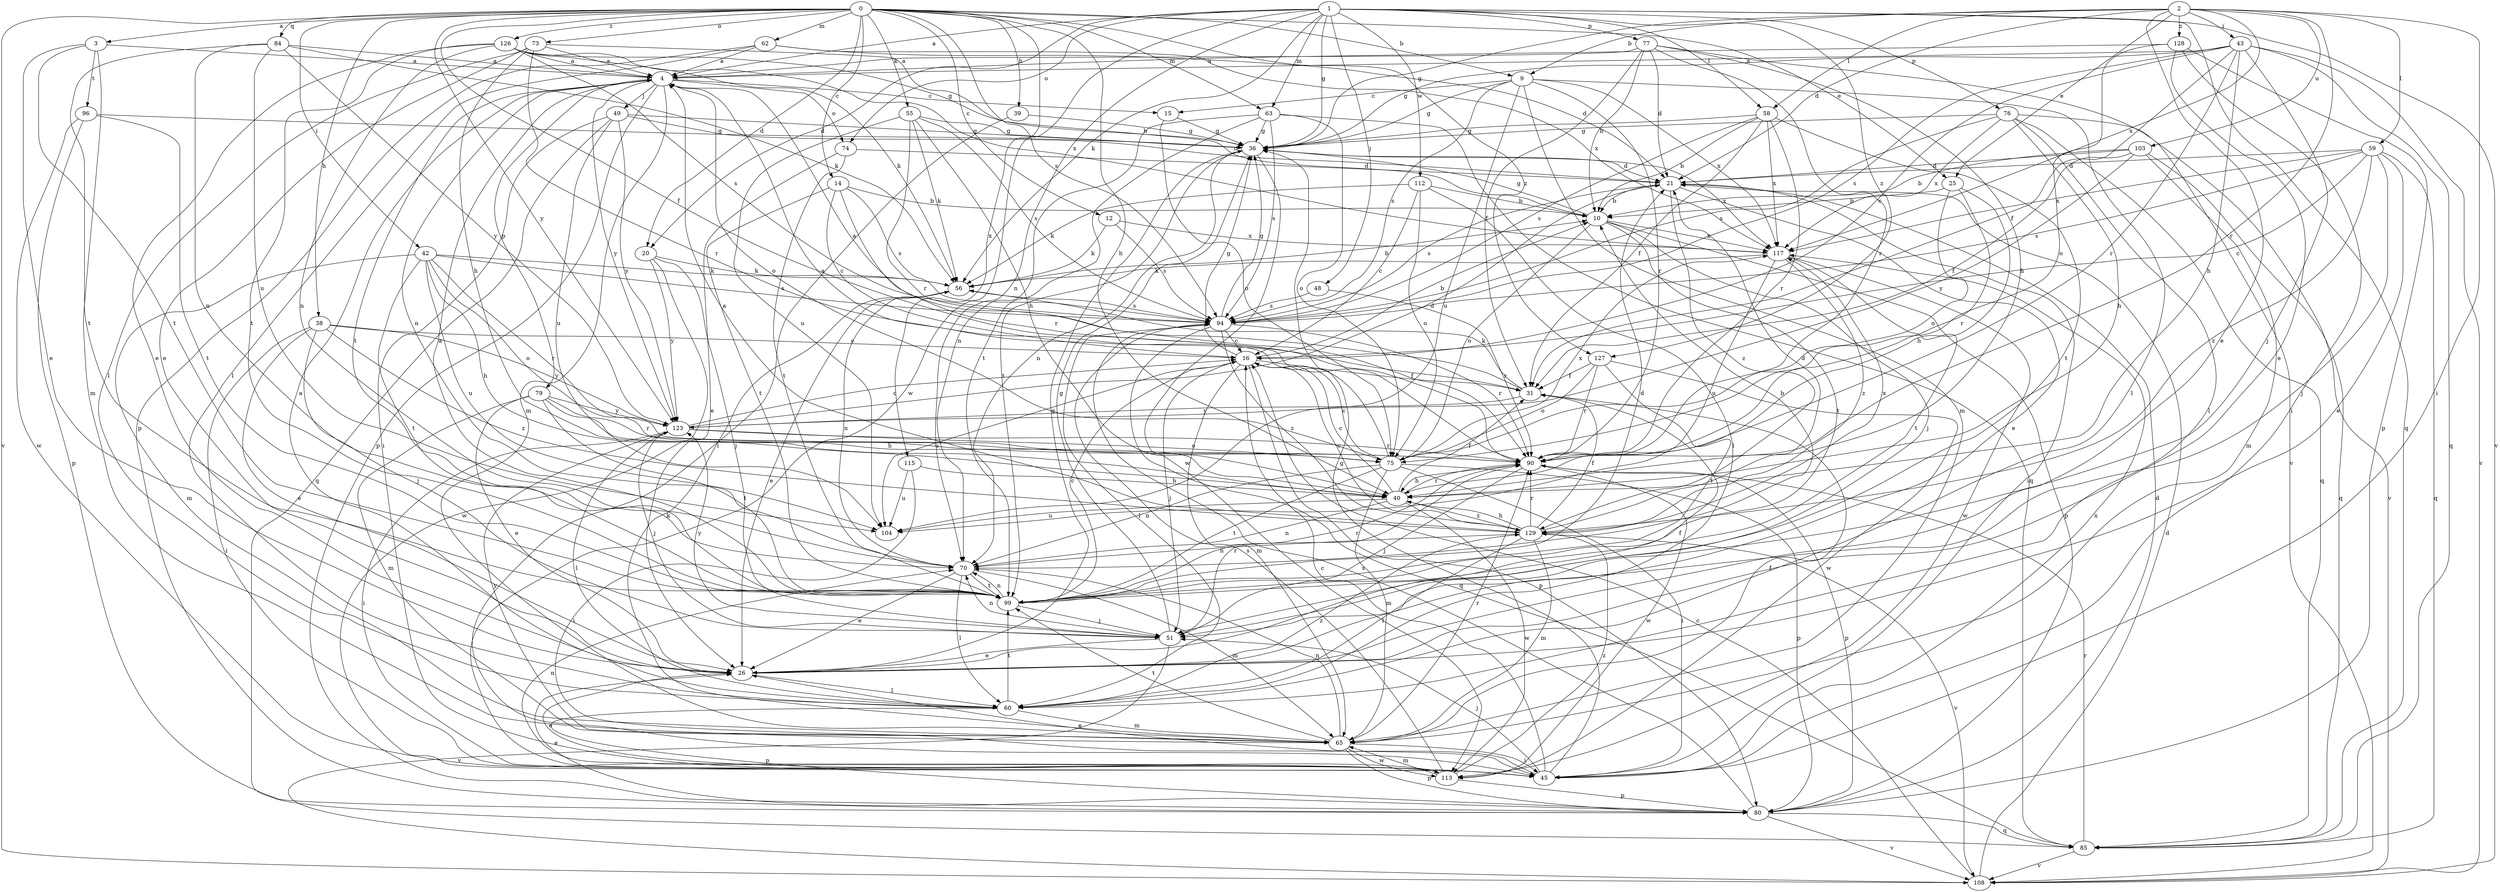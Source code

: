 strict digraph  {
0;
1;
2;
3;
4;
9;
10;
12;
14;
15;
16;
20;
21;
25;
26;
31;
36;
38;
39;
40;
42;
43;
45;
48;
49;
51;
55;
56;
58;
59;
60;
62;
63;
65;
70;
73;
74;
75;
76;
77;
79;
80;
84;
85;
90;
94;
96;
99;
103;
104;
108;
112;
113;
115;
117;
123;
126;
127;
128;
129;
0 -> 3  [label=a];
0 -> 9  [label=b];
0 -> 12  [label=c];
0 -> 14  [label=c];
0 -> 20  [label=d];
0 -> 25  [label=e];
0 -> 31  [label=f];
0 -> 38  [label=h];
0 -> 39  [label=h];
0 -> 40  [label=h];
0 -> 42  [label=i];
0 -> 55  [label=k];
0 -> 62  [label=m];
0 -> 63  [label=m];
0 -> 73  [label=o];
0 -> 84  [label=q];
0 -> 94  [label=s];
0 -> 108  [label=v];
0 -> 115  [label=x];
0 -> 123  [label=y];
0 -> 126  [label=z];
0 -> 127  [label=z];
1 -> 4  [label=a];
1 -> 20  [label=d];
1 -> 36  [label=g];
1 -> 48  [label=j];
1 -> 56  [label=k];
1 -> 58  [label=l];
1 -> 63  [label=m];
1 -> 70  [label=n];
1 -> 74  [label=o];
1 -> 76  [label=p];
1 -> 77  [label=p];
1 -> 85  [label=q];
1 -> 108  [label=v];
1 -> 112  [label=w];
1 -> 113  [label=w];
1 -> 127  [label=z];
2 -> 9  [label=b];
2 -> 21  [label=d];
2 -> 25  [label=e];
2 -> 26  [label=e];
2 -> 36  [label=g];
2 -> 43  [label=i];
2 -> 45  [label=i];
2 -> 58  [label=l];
2 -> 59  [label=l];
2 -> 90  [label=r];
2 -> 103  [label=u];
2 -> 117  [label=x];
2 -> 128  [label=z];
3 -> 4  [label=a];
3 -> 26  [label=e];
3 -> 65  [label=m];
3 -> 96  [label=t];
3 -> 99  [label=t];
4 -> 15  [label=c];
4 -> 49  [label=j];
4 -> 65  [label=m];
4 -> 70  [label=n];
4 -> 74  [label=o];
4 -> 75  [label=o];
4 -> 79  [label=p];
4 -> 80  [label=p];
4 -> 99  [label=t];
4 -> 123  [label=y];
9 -> 15  [label=c];
9 -> 36  [label=g];
9 -> 60  [label=l];
9 -> 65  [label=m];
9 -> 90  [label=r];
9 -> 94  [label=s];
9 -> 104  [label=u];
9 -> 117  [label=x];
10 -> 36  [label=g];
10 -> 51  [label=j];
10 -> 75  [label=o];
10 -> 80  [label=p];
10 -> 99  [label=t];
10 -> 117  [label=x];
12 -> 56  [label=k];
12 -> 94  [label=s];
12 -> 117  [label=x];
14 -> 10  [label=b];
14 -> 16  [label=c];
14 -> 90  [label=r];
14 -> 94  [label=s];
14 -> 99  [label=t];
15 -> 36  [label=g];
15 -> 75  [label=o];
16 -> 10  [label=b];
16 -> 31  [label=f];
16 -> 36  [label=g];
16 -> 51  [label=j];
16 -> 65  [label=m];
16 -> 80  [label=p];
16 -> 104  [label=u];
20 -> 51  [label=j];
20 -> 56  [label=k];
20 -> 113  [label=w];
20 -> 123  [label=y];
21 -> 10  [label=b];
21 -> 26  [label=e];
21 -> 45  [label=i];
21 -> 94  [label=s];
21 -> 129  [label=z];
25 -> 10  [label=b];
25 -> 40  [label=h];
25 -> 75  [label=o];
25 -> 90  [label=r];
26 -> 31  [label=f];
26 -> 36  [label=g];
26 -> 60  [label=l];
31 -> 4  [label=a];
31 -> 56  [label=k];
31 -> 123  [label=y];
36 -> 21  [label=d];
36 -> 70  [label=n];
36 -> 99  [label=t];
36 -> 113  [label=w];
36 -> 117  [label=x];
38 -> 16  [label=c];
38 -> 26  [label=e];
38 -> 45  [label=i];
38 -> 51  [label=j];
38 -> 123  [label=y];
38 -> 129  [label=z];
39 -> 36  [label=g];
39 -> 45  [label=i];
40 -> 16  [label=c];
40 -> 31  [label=f];
40 -> 70  [label=n];
40 -> 90  [label=r];
40 -> 104  [label=u];
40 -> 113  [label=w];
40 -> 129  [label=z];
42 -> 40  [label=h];
42 -> 56  [label=k];
42 -> 65  [label=m];
42 -> 75  [label=o];
42 -> 90  [label=r];
42 -> 94  [label=s];
42 -> 99  [label=t];
42 -> 104  [label=u];
43 -> 4  [label=a];
43 -> 16  [label=c];
43 -> 31  [label=f];
43 -> 36  [label=g];
43 -> 40  [label=h];
43 -> 51  [label=j];
43 -> 85  [label=q];
43 -> 90  [label=r];
43 -> 94  [label=s];
43 -> 108  [label=v];
45 -> 16  [label=c];
45 -> 26  [label=e];
45 -> 36  [label=g];
45 -> 51  [label=j];
45 -> 117  [label=x];
48 -> 90  [label=r];
48 -> 94  [label=s];
49 -> 21  [label=d];
49 -> 36  [label=g];
49 -> 45  [label=i];
49 -> 85  [label=q];
49 -> 104  [label=u];
49 -> 123  [label=y];
51 -> 26  [label=e];
51 -> 36  [label=g];
51 -> 70  [label=n];
51 -> 90  [label=r];
51 -> 108  [label=v];
51 -> 123  [label=y];
55 -> 36  [label=g];
55 -> 40  [label=h];
55 -> 56  [label=k];
55 -> 90  [label=r];
55 -> 94  [label=s];
55 -> 104  [label=u];
56 -> 10  [label=b];
56 -> 26  [label=e];
56 -> 70  [label=n];
56 -> 94  [label=s];
58 -> 10  [label=b];
58 -> 31  [label=f];
58 -> 36  [label=g];
58 -> 90  [label=r];
58 -> 94  [label=s];
58 -> 99  [label=t];
58 -> 117  [label=x];
59 -> 16  [label=c];
59 -> 21  [label=d];
59 -> 26  [label=e];
59 -> 51  [label=j];
59 -> 85  [label=q];
59 -> 94  [label=s];
59 -> 117  [label=x];
59 -> 129  [label=z];
60 -> 4  [label=a];
60 -> 65  [label=m];
60 -> 80  [label=p];
60 -> 99  [label=t];
60 -> 129  [label=z];
62 -> 4  [label=a];
62 -> 21  [label=d];
62 -> 60  [label=l];
62 -> 80  [label=p];
62 -> 117  [label=x];
63 -> 36  [label=g];
63 -> 70  [label=n];
63 -> 75  [label=o];
63 -> 85  [label=q];
63 -> 94  [label=s];
63 -> 99  [label=t];
65 -> 31  [label=f];
65 -> 45  [label=i];
65 -> 56  [label=k];
65 -> 70  [label=n];
65 -> 80  [label=p];
65 -> 90  [label=r];
65 -> 99  [label=t];
65 -> 113  [label=w];
65 -> 123  [label=y];
70 -> 10  [label=b];
70 -> 26  [label=e];
70 -> 60  [label=l];
70 -> 65  [label=m];
70 -> 99  [label=t];
73 -> 4  [label=a];
73 -> 10  [label=b];
73 -> 26  [label=e];
73 -> 40  [label=h];
73 -> 60  [label=l];
73 -> 90  [label=r];
74 -> 21  [label=d];
74 -> 26  [label=e];
74 -> 99  [label=t];
75 -> 4  [label=a];
75 -> 16  [label=c];
75 -> 45  [label=i];
75 -> 65  [label=m];
75 -> 70  [label=n];
75 -> 80  [label=p];
75 -> 99  [label=t];
75 -> 117  [label=x];
76 -> 36  [label=g];
76 -> 40  [label=h];
76 -> 60  [label=l];
76 -> 85  [label=q];
76 -> 94  [label=s];
76 -> 108  [label=v];
76 -> 117  [label=x];
77 -> 4  [label=a];
77 -> 10  [label=b];
77 -> 21  [label=d];
77 -> 31  [label=f];
77 -> 40  [label=h];
77 -> 90  [label=r];
77 -> 108  [label=v];
79 -> 26  [label=e];
79 -> 40  [label=h];
79 -> 65  [label=m];
79 -> 90  [label=r];
79 -> 99  [label=t];
79 -> 123  [label=y];
80 -> 21  [label=d];
80 -> 26  [label=e];
80 -> 85  [label=q];
80 -> 94  [label=s];
80 -> 108  [label=v];
84 -> 4  [label=a];
84 -> 56  [label=k];
84 -> 70  [label=n];
84 -> 99  [label=t];
84 -> 104  [label=u];
84 -> 123  [label=y];
85 -> 90  [label=r];
85 -> 108  [label=v];
90 -> 40  [label=h];
90 -> 51  [label=j];
90 -> 80  [label=p];
90 -> 113  [label=w];
94 -> 16  [label=c];
94 -> 36  [label=g];
94 -> 60  [label=l];
94 -> 85  [label=q];
94 -> 90  [label=r];
94 -> 129  [label=z];
96 -> 36  [label=g];
96 -> 80  [label=p];
96 -> 99  [label=t];
96 -> 113  [label=w];
99 -> 4  [label=a];
99 -> 16  [label=c];
99 -> 21  [label=d];
99 -> 51  [label=j];
99 -> 70  [label=n];
99 -> 90  [label=r];
103 -> 10  [label=b];
103 -> 21  [label=d];
103 -> 31  [label=f];
103 -> 65  [label=m];
103 -> 85  [label=q];
103 -> 123  [label=y];
108 -> 16  [label=c];
108 -> 21  [label=d];
112 -> 10  [label=b];
112 -> 16  [label=c];
112 -> 56  [label=k];
112 -> 60  [label=l];
112 -> 75  [label=o];
113 -> 26  [label=e];
113 -> 65  [label=m];
113 -> 70  [label=n];
113 -> 80  [label=p];
113 -> 94  [label=s];
113 -> 129  [label=z];
115 -> 40  [label=h];
115 -> 45  [label=i];
115 -> 104  [label=u];
117 -> 56  [label=k];
117 -> 99  [label=t];
117 -> 104  [label=u];
117 -> 113  [label=w];
117 -> 129  [label=z];
123 -> 16  [label=c];
123 -> 21  [label=d];
123 -> 45  [label=i];
123 -> 51  [label=j];
123 -> 60  [label=l];
123 -> 75  [label=o];
123 -> 90  [label=r];
126 -> 4  [label=a];
126 -> 26  [label=e];
126 -> 36  [label=g];
126 -> 56  [label=k];
126 -> 70  [label=n];
126 -> 94  [label=s];
126 -> 99  [label=t];
126 -> 117  [label=x];
127 -> 31  [label=f];
127 -> 75  [label=o];
127 -> 90  [label=r];
127 -> 99  [label=t];
127 -> 113  [label=w];
128 -> 4  [label=a];
128 -> 26  [label=e];
128 -> 45  [label=i];
128 -> 75  [label=o];
128 -> 80  [label=p];
129 -> 4  [label=a];
129 -> 16  [label=c];
129 -> 21  [label=d];
129 -> 31  [label=f];
129 -> 40  [label=h];
129 -> 60  [label=l];
129 -> 65  [label=m];
129 -> 70  [label=n];
129 -> 90  [label=r];
129 -> 108  [label=v];
129 -> 117  [label=x];
}

